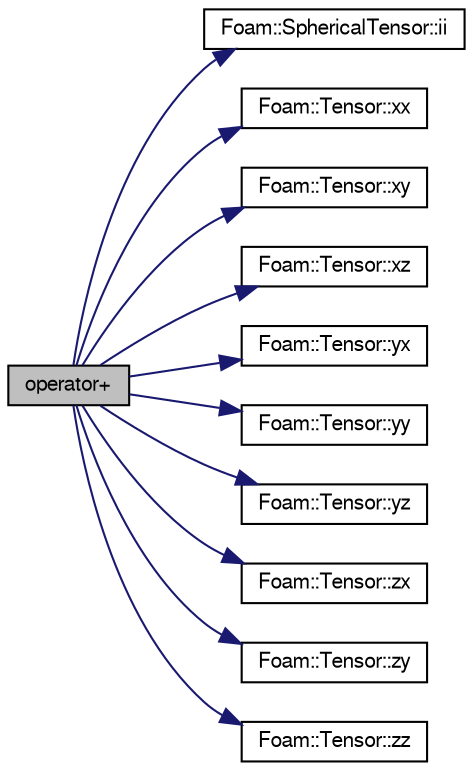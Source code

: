 digraph "operator+"
{
  bgcolor="transparent";
  edge [fontname="FreeSans",fontsize="10",labelfontname="FreeSans",labelfontsize="10"];
  node [fontname="FreeSans",fontsize="10",shape=record];
  rankdir="LR";
  Node128100 [label="operator+",height=0.2,width=0.4,color="black", fillcolor="grey75", style="filled", fontcolor="black"];
  Node128100 -> Node128101 [color="midnightblue",fontsize="10",style="solid",fontname="FreeSans"];
  Node128101 [label="Foam::SphericalTensor::ii",height=0.2,width=0.4,color="black",URL="$a28186.html#a8a6ef975bcb1f17d9cd0457417bcac47"];
  Node128100 -> Node128102 [color="midnightblue",fontsize="10",style="solid",fontname="FreeSans"];
  Node128102 [label="Foam::Tensor::xx",height=0.2,width=0.4,color="black",URL="$a27634.html#a1b97c7c1ed81b4fb23da8dcb71a8cd2a"];
  Node128100 -> Node128103 [color="midnightblue",fontsize="10",style="solid",fontname="FreeSans"];
  Node128103 [label="Foam::Tensor::xy",height=0.2,width=0.4,color="black",URL="$a27634.html#aab470ae2a5eeac8c33a7b6abac6b39b3"];
  Node128100 -> Node128104 [color="midnightblue",fontsize="10",style="solid",fontname="FreeSans"];
  Node128104 [label="Foam::Tensor::xz",height=0.2,width=0.4,color="black",URL="$a27634.html#a6c0a9bc605f3cfdfb3307b3dcf136f60"];
  Node128100 -> Node128105 [color="midnightblue",fontsize="10",style="solid",fontname="FreeSans"];
  Node128105 [label="Foam::Tensor::yx",height=0.2,width=0.4,color="black",URL="$a27634.html#a217bb42e2157c7914d7ebb0ffb730b7d"];
  Node128100 -> Node128106 [color="midnightblue",fontsize="10",style="solid",fontname="FreeSans"];
  Node128106 [label="Foam::Tensor::yy",height=0.2,width=0.4,color="black",URL="$a27634.html#aba9d77023a5662b9c2d3639d5de555a0"];
  Node128100 -> Node128107 [color="midnightblue",fontsize="10",style="solid",fontname="FreeSans"];
  Node128107 [label="Foam::Tensor::yz",height=0.2,width=0.4,color="black",URL="$a27634.html#a4a98b51ba7019e1cfffae8d321a823df"];
  Node128100 -> Node128108 [color="midnightblue",fontsize="10",style="solid",fontname="FreeSans"];
  Node128108 [label="Foam::Tensor::zx",height=0.2,width=0.4,color="black",URL="$a27634.html#ab7a45ba3b507f0b3f9d5c0bde184b151"];
  Node128100 -> Node128109 [color="midnightblue",fontsize="10",style="solid",fontname="FreeSans"];
  Node128109 [label="Foam::Tensor::zy",height=0.2,width=0.4,color="black",URL="$a27634.html#ab7ecfba4f263d0455d4ea82f590a2612"];
  Node128100 -> Node128110 [color="midnightblue",fontsize="10",style="solid",fontname="FreeSans"];
  Node128110 [label="Foam::Tensor::zz",height=0.2,width=0.4,color="black",URL="$a27634.html#a831c4848d01bfcc8d717b7ef92f2cd4b"];
}

